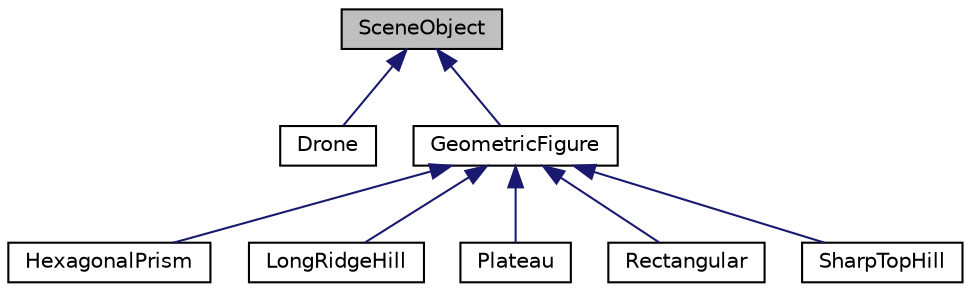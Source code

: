 digraph "SceneObject"
{
 // LATEX_PDF_SIZE
  edge [fontname="Helvetica",fontsize="10",labelfontname="Helvetica",labelfontsize="10"];
  node [fontname="Helvetica",fontsize="10",shape=record];
  Node1 [label="SceneObject",height=0.2,width=0.4,color="black", fillcolor="grey75", style="filled", fontcolor="black",tooltip="Klasa obiekt sceny jest klasą bazową dla klas GeometricFigure, oraz Dron i pozwala na umieszczenie ty..."];
  Node1 -> Node2 [dir="back",color="midnightblue",fontsize="10",style="solid",fontname="Helvetica"];
  Node2 [label="Drone",height=0.2,width=0.4,color="black", fillcolor="white", style="filled",URL="$class_drone.html",tooltip="Klasa definiująca drona."];
  Node1 -> Node3 [dir="back",color="midnightblue",fontsize="10",style="solid",fontname="Helvetica"];
  Node3 [label="GeometricFigure",height=0.2,width=0.4,color="black", fillcolor="white", style="filled",URL="$class_geometric_figure.html",tooltip="Klasa Bazowa opisujaca figure geometryczna."];
  Node3 -> Node4 [dir="back",color="midnightblue",fontsize="10",style="solid",fontname="Helvetica"];
  Node4 [label="HexagonalPrism",height=0.2,width=0.4,color="black", fillcolor="white", style="filled",URL="$class_hexagonal_prism.html",tooltip="Klasa pochodna klasy figury geometrycznej definiująca graniastosłup sześciokątny."];
  Node3 -> Node5 [dir="back",color="midnightblue",fontsize="10",style="solid",fontname="Helvetica"];
  Node5 [label="LongRidgeHill",height=0.2,width=0.4,color="black", fillcolor="white", style="filled",URL="$class_long_ridge_hill.html",tooltip="Klasa LongRidgeHill definiuje góre z długą granią."];
  Node3 -> Node6 [dir="back",color="midnightblue",fontsize="10",style="solid",fontname="Helvetica"];
  Node6 [label="Plateau",height=0.2,width=0.4,color="black", fillcolor="white", style="filled",URL="$class_plateau.html",tooltip="Klasa Plateau definiuje Płaskowyż."];
  Node3 -> Node7 [dir="back",color="midnightblue",fontsize="10",style="solid",fontname="Helvetica"];
  Node7 [label="Rectangular",height=0.2,width=0.4,color="black", fillcolor="white", style="filled",URL="$class_rectangular.html",tooltip="Klasa pochodna klasy figury geometrycznej definiująca prostopadłościan."];
  Node3 -> Node8 [dir="back",color="midnightblue",fontsize="10",style="solid",fontname="Helvetica"];
  Node8 [label="SharpTopHill",height=0.2,width=0.4,color="black", fillcolor="white", style="filled",URL="$class_sharp_top_hill.html",tooltip="Klasa SharpTopHill definiuje góre z ostrym szczytem."];
}

